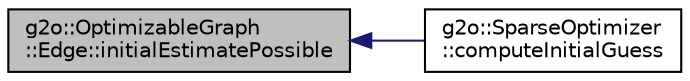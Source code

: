 digraph "g2o::OptimizableGraph::Edge::initialEstimatePossible"
{
  edge [fontname="Helvetica",fontsize="10",labelfontname="Helvetica",labelfontsize="10"];
  node [fontname="Helvetica",fontsize="10",shape=record];
  rankdir="LR";
  Node9 [label="g2o::OptimizableGraph\l::Edge::initialEstimatePossible",height=0.2,width=0.4,color="black", fillcolor="grey75", style="filled", fontcolor="black"];
  Node9 -> Node10 [dir="back",color="midnightblue",fontsize="10",style="solid",fontname="Helvetica"];
  Node10 [label="g2o::SparseOptimizer\l::computeInitialGuess",height=0.2,width=0.4,color="black", fillcolor="white", style="filled",URL="$classg2o_1_1_sparse_optimizer.html#a2fba11c8572fce4a8c1bcca4fa3e43fb"];
}

